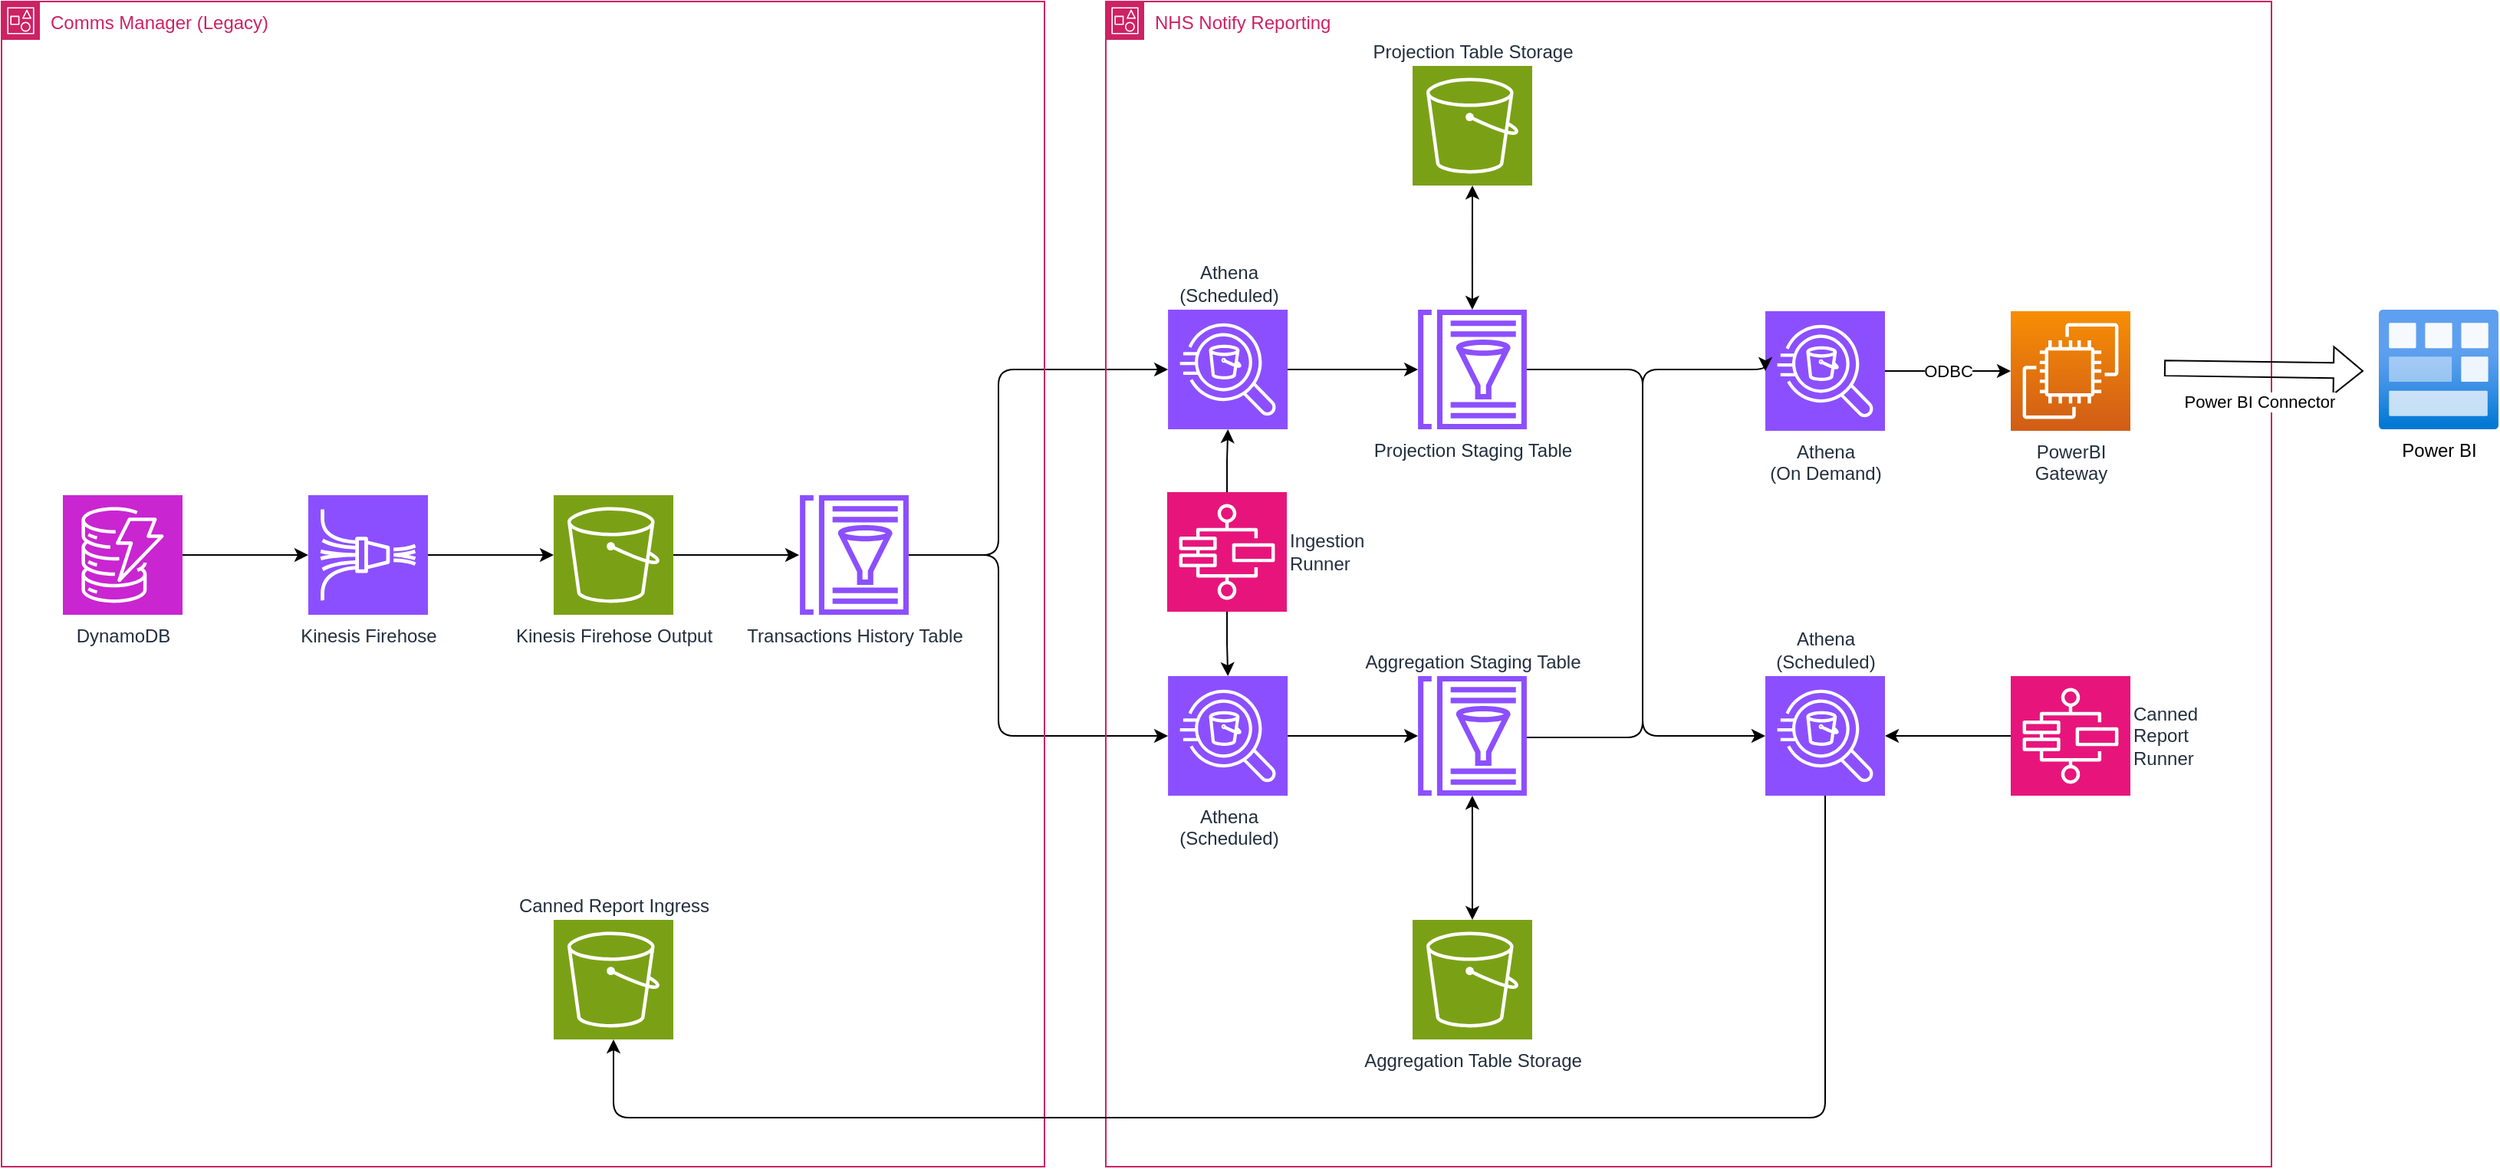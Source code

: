 <mxfile>
    <diagram id="UpHf40sUIT_qcrzRVZuM" name="Page-1">
        <mxGraphModel dx="1551" dy="1601" grid="1" gridSize="10" guides="1" tooltips="1" connect="1" arrows="1" fold="1" page="1" pageScale="1" pageWidth="850" pageHeight="1100" math="0" shadow="0">
            <root>
                <mxCell id="0"/>
                <mxCell id="1" parent="0"/>
                <mxCell id="2" style="edgeStyle=orthogonalEdgeStyle;rounded=0;orthogonalLoop=1;jettySize=auto;html=1;entryX=0;entryY=0.5;entryDx=0;entryDy=0;entryPerimeter=0;labelBackgroundColor=default;" parent="1" source="3" target="5" edge="1">
                    <mxGeometry relative="1" as="geometry"/>
                </mxCell>
                <mxCell id="3" value="DynamoDB" style="sketch=0;points=[[0,0,0],[0.25,0,0],[0.5,0,0],[0.75,0,0],[1,0,0],[0,1,0],[0.25,1,0],[0.5,1,0],[0.75,1,0],[1,1,0],[0,0.25,0],[0,0.5,0],[0,0.75,0],[1,0.25,0],[1,0.5,0],[1,0.75,0]];outlineConnect=0;fontColor=#232F3E;fillColor=#C925D1;strokeColor=#ffffff;dashed=0;verticalLabelPosition=bottom;verticalAlign=top;align=center;html=1;fontSize=12;fontStyle=0;aspect=fixed;shape=mxgraph.aws4.resourceIcon;resIcon=mxgraph.aws4.dynamodb;labelBackgroundColor=default;" parent="1" vertex="1">
                    <mxGeometry x="-440" y="242" width="78" height="78" as="geometry"/>
                </mxCell>
                <mxCell id="4" value="Kinesis Firehose Output" style="sketch=0;points=[[0,0,0],[0.25,0,0],[0.5,0,0],[0.75,0,0],[1,0,0],[0,1,0],[0.25,1,0],[0.5,1,0],[0.75,1,0],[1,1,0],[0,0.25,0],[0,0.5,0],[0,0.75,0],[1,0.25,0],[1,0.5,0],[1,0.75,0]];outlineConnect=0;fontColor=#232F3E;fillColor=#7AA116;strokeColor=#ffffff;dashed=0;verticalLabelPosition=bottom;verticalAlign=top;align=center;html=1;fontSize=12;fontStyle=0;aspect=fixed;shape=mxgraph.aws4.resourceIcon;resIcon=mxgraph.aws4.s3;labelBackgroundColor=default;" parent="1" vertex="1">
                    <mxGeometry x="-120" y="242" width="78" height="78" as="geometry"/>
                </mxCell>
                <mxCell id="5" value="Kinesis Firehose" style="sketch=0;points=[[0,0,0],[0.25,0,0],[0.5,0,0],[0.75,0,0],[1,0,0],[0,1,0],[0.25,1,0],[0.5,1,0],[0.75,1,0],[1,1,0],[0,0.25,0],[0,0.5,0],[0,0.75,0],[1,0.25,0],[1,0.5,0],[1,0.75,0]];outlineConnect=0;fontColor=#232F3E;fillColor=#8C4FFF;strokeColor=#ffffff;dashed=0;verticalLabelPosition=bottom;verticalAlign=top;align=center;html=1;fontSize=12;fontStyle=0;aspect=fixed;shape=mxgraph.aws4.resourceIcon;resIcon=mxgraph.aws4.kinesis_data_firehose;labelBackgroundColor=default;" parent="1" vertex="1">
                    <mxGeometry x="-280" y="242" width="78" height="78" as="geometry"/>
                </mxCell>
                <mxCell id="6" style="edgeStyle=orthogonalEdgeStyle;rounded=0;orthogonalLoop=1;jettySize=auto;html=1;entryX=0;entryY=0.5;entryDx=0;entryDy=0;entryPerimeter=0;labelBackgroundColor=default;" parent="1" source="5" target="4" edge="1">
                    <mxGeometry relative="1" as="geometry"/>
                </mxCell>
                <mxCell id="7" style="edgeStyle=orthogonalEdgeStyle;rounded=0;orthogonalLoop=1;jettySize=auto;html=1;entryX=0;entryY=0.5;entryDx=0;entryDy=0;entryPerimeter=0;labelBackgroundColor=default;" parent="1" source="4" edge="1">
                    <mxGeometry relative="1" as="geometry">
                        <mxPoint x="40" y="281" as="targetPoint"/>
                    </mxGeometry>
                </mxCell>
                <mxCell id="36" style="edgeStyle=orthogonalEdgeStyle;html=1;entryX=0;entryY=0.5;entryDx=0;entryDy=0;entryPerimeter=0;labelBackgroundColor=default;" parent="1" source="8" target="29" edge="1">
                    <mxGeometry relative="1" as="geometry">
                        <Array as="points">
                            <mxPoint x="170" y="281"/>
                            <mxPoint x="170" y="399"/>
                        </Array>
                    </mxGeometry>
                </mxCell>
                <mxCell id="53" style="edgeStyle=orthogonalEdgeStyle;html=1;entryX=0;entryY=0.5;entryDx=0;entryDy=0;entryPerimeter=0;labelBackgroundColor=default;" parent="1" source="8" target="28" edge="1">
                    <mxGeometry relative="1" as="geometry">
                        <Array as="points">
                            <mxPoint x="170" y="281"/>
                            <mxPoint x="170" y="160"/>
                        </Array>
                    </mxGeometry>
                </mxCell>
                <mxCell id="8" value="Transactions History Table" style="sketch=0;outlineConnect=0;fontColor=#232F3E;gradientColor=none;fillColor=#8C4FFF;strokeColor=none;dashed=0;verticalLabelPosition=bottom;verticalAlign=top;align=center;html=1;fontSize=12;fontStyle=0;aspect=fixed;pointerEvents=1;shape=mxgraph.aws4.glue_data_catalog;labelBackgroundColor=default;" parent="1" vertex="1">
                    <mxGeometry x="40" y="242" width="72" height="78" as="geometry"/>
                </mxCell>
                <mxCell id="33" value="Comms Manager (Legacy)" style="points=[[0,0],[0.25,0],[0.5,0],[0.75,0],[1,0],[1,0.25],[1,0.5],[1,0.75],[1,1],[0.75,1],[0.5,1],[0.25,1],[0,1],[0,0.75],[0,0.5],[0,0.25]];outlineConnect=0;gradientColor=none;html=1;whiteSpace=wrap;fontSize=12;fontStyle=0;container=1;pointerEvents=0;collapsible=0;recursiveResize=0;shape=mxgraph.aws4.group;grIcon=mxgraph.aws4.group_account;strokeColor=#CD2264;fillColor=none;verticalAlign=top;align=left;spacingLeft=30;fontColor=#CD2264;dashed=0;labelBackgroundColor=default;" parent="1" vertex="1">
                    <mxGeometry x="-480" y="-80" width="680" height="760" as="geometry"/>
                </mxCell>
                <mxCell id="62" value="Canned Report Ingress" style="sketch=0;points=[[0,0,0],[0.25,0,0],[0.5,0,0],[0.75,0,0],[1,0,0],[0,1,0],[0.25,1,0],[0.5,1,0],[0.75,1,0],[1,1,0],[0,0.25,0],[0,0.5,0],[0,0.75,0],[1,0.25,0],[1,0.5,0],[1,0.75,0]];outlineConnect=0;fontColor=#232F3E;fillColor=#7AA116;strokeColor=#ffffff;dashed=0;verticalLabelPosition=top;verticalAlign=bottom;align=center;html=1;fontSize=12;fontStyle=0;aspect=fixed;shape=mxgraph.aws4.resourceIcon;resIcon=mxgraph.aws4.s3;labelBackgroundColor=default;labelPosition=center;" vertex="1" parent="33">
                    <mxGeometry x="360" y="599" width="78" height="78" as="geometry"/>
                </mxCell>
                <mxCell id="11" value="Projection Table Storage" style="sketch=0;points=[[0,0,0],[0.25,0,0],[0.5,0,0],[0.75,0,0],[1,0,0],[0,1,0],[0.25,1,0],[0.5,1,0],[0.75,1,0],[1,1,0],[0,0.25,0],[0,0.5,0],[0,0.75,0],[1,0.25,0],[1,0.5,0],[1,0.75,0]];outlineConnect=0;fontColor=#232F3E;fillColor=#7AA116;strokeColor=#ffffff;dashed=0;verticalLabelPosition=top;verticalAlign=bottom;align=center;html=1;fontSize=12;fontStyle=0;aspect=fixed;shape=mxgraph.aws4.resourceIcon;resIcon=mxgraph.aws4.s3;labelPosition=center;labelBackgroundColor=default;" parent="1" vertex="1">
                    <mxGeometry x="440.0" y="-38" width="78" height="78" as="geometry"/>
                </mxCell>
                <mxCell id="28" value="Athena&lt;br&gt;(Scheduled)" style="sketch=0;points=[[0,0,0],[0.25,0,0],[0.5,0,0],[0.75,0,0],[1,0,0],[0,1,0],[0.25,1,0],[0.5,1,0],[0.75,1,0],[1,1,0],[0,0.25,0],[0,0.5,0],[0,0.75,0],[1,0.25,0],[1,0.5,0],[1,0.75,0]];outlineConnect=0;fontColor=#232F3E;fillColor=#8C4FFF;strokeColor=#ffffff;dashed=0;verticalLabelPosition=top;verticalAlign=bottom;align=center;html=1;fontSize=12;fontStyle=0;aspect=fixed;shape=mxgraph.aws4.resourceIcon;resIcon=mxgraph.aws4.athena;labelPosition=center;labelBackgroundColor=default;" parent="1" vertex="1">
                    <mxGeometry x="280.55" y="121" width="78" height="78" as="geometry"/>
                </mxCell>
                <mxCell id="30" style="edgeStyle=orthogonalEdgeStyle;rounded=0;orthogonalLoop=1;jettySize=auto;html=1;labelBackgroundColor=default;" parent="1" source="32" target="28" edge="1">
                    <mxGeometry relative="1" as="geometry"/>
                </mxCell>
                <mxCell id="32" value="Ingestion&lt;br&gt;Runner" style="sketch=0;points=[[0,0,0],[0.25,0,0],[0.5,0,0],[0.75,0,0],[1,0,0],[0,1,0],[0.25,1,0],[0.5,1,0],[0.75,1,0],[1,1,0],[0,0.25,0],[0,0.5,0],[0,0.75,0],[1,0.25,0],[1,0.5,0],[1,0.75,0]];outlineConnect=0;fontColor=#232F3E;fillColor=#E7157B;strokeColor=#ffffff;dashed=0;verticalLabelPosition=middle;verticalAlign=middle;align=left;html=1;fontSize=12;fontStyle=0;aspect=fixed;shape=mxgraph.aws4.resourceIcon;resIcon=mxgraph.aws4.step_functions;labelPosition=right;labelBackgroundColor=default;" parent="1" vertex="1">
                    <mxGeometry x="280" y="240" width="78" height="78" as="geometry"/>
                </mxCell>
                <mxCell id="34" value="NHS Notify Reporting" style="points=[[0,0],[0.25,0],[0.5,0],[0.75,0],[1,0],[1,0.25],[1,0.5],[1,0.75],[1,1],[0.75,1],[0.5,1],[0.25,1],[0,1],[0,0.75],[0,0.5],[0,0.25]];outlineConnect=0;gradientColor=none;html=1;whiteSpace=wrap;fontSize=12;fontStyle=0;container=1;pointerEvents=0;collapsible=0;recursiveResize=0;shape=mxgraph.aws4.group;grIcon=mxgraph.aws4.group_account;strokeColor=#CD2264;fillColor=none;verticalAlign=top;align=left;spacingLeft=30;fontColor=#CD2264;dashed=0;labelBackgroundColor=default;" parent="1" vertex="1">
                    <mxGeometry x="240" y="-80" width="760" height="760" as="geometry"/>
                </mxCell>
                <mxCell id="63" value="Athena&lt;br&gt;(Scheduled)" style="sketch=0;points=[[0,0,0],[0.25,0,0],[0.5,0,0],[0.75,0,0],[1,0,0],[0,1,0],[0.25,1,0],[0.5,1,0],[0.75,1,0],[1,1,0],[0,0.25,0],[0,0.5,0],[0,0.75,0],[1,0.25,0],[1,0.5,0],[1,0.75,0]];outlineConnect=0;fontColor=#232F3E;fillColor=#8C4FFF;strokeColor=#ffffff;dashed=0;verticalLabelPosition=top;verticalAlign=bottom;align=center;html=1;fontSize=12;fontStyle=0;aspect=fixed;shape=mxgraph.aws4.resourceIcon;resIcon=mxgraph.aws4.athena;labelPosition=center;labelBackgroundColor=default;" vertex="1" parent="34">
                    <mxGeometry x="430" y="440" width="78" height="78" as="geometry"/>
                </mxCell>
                <mxCell id="69" style="edgeStyle=none;html=1;" edge="1" parent="34" source="66" target="63">
                    <mxGeometry relative="1" as="geometry"/>
                </mxCell>
                <mxCell id="66" value="Canned&lt;br&gt;Report&lt;br&gt;Runner" style="sketch=0;points=[[0,0,0],[0.25,0,0],[0.5,0,0],[0.75,0,0],[1,0,0],[0,1,0],[0.25,1,0],[0.5,1,0],[0.75,1,0],[1,1,0],[0,0.25,0],[0,0.5,0],[0,0.75,0],[1,0.25,0],[1,0.5,0],[1,0.75,0]];outlineConnect=0;fontColor=#232F3E;fillColor=#E7157B;strokeColor=#ffffff;dashed=0;verticalLabelPosition=middle;verticalAlign=middle;align=left;html=1;fontSize=12;fontStyle=0;aspect=fixed;shape=mxgraph.aws4.resourceIcon;resIcon=mxgraph.aws4.step_functions;labelPosition=right;labelBackgroundColor=default;" vertex="1" parent="34">
                    <mxGeometry x="590" y="440" width="78" height="78" as="geometry"/>
                </mxCell>
                <mxCell id="21" value="Athena&lt;br&gt;(On Demand)" style="sketch=0;points=[[0,0,0],[0.25,0,0],[0.5,0,0],[0.75,0,0],[1,0,0],[0,1,0],[0.25,1,0],[0.5,1,0],[0.75,1,0],[1,1,0],[0,0.25,0],[0,0.5,0],[0,0.75,0],[1,0.25,0],[1,0.5,0],[1,0.75,0]];outlineConnect=0;fontColor=#232F3E;fillColor=#8C4FFF;strokeColor=#ffffff;dashed=0;verticalLabelPosition=bottom;verticalAlign=top;align=center;html=1;fontSize=12;fontStyle=0;aspect=fixed;shape=mxgraph.aws4.resourceIcon;resIcon=mxgraph.aws4.athena;labelPosition=center;labelBackgroundColor=default;" parent="34" vertex="1">
                    <mxGeometry x="430" y="202" width="78" height="78" as="geometry"/>
                </mxCell>
                <mxCell id="46" value="ODBC" style="edgeStyle=orthogonalEdgeStyle;html=1;labelBackgroundColor=default;" parent="34" source="21" target="45" edge="1">
                    <mxGeometry relative="1" as="geometry"/>
                </mxCell>
                <mxCell id="45" value="PowerBI&lt;br&gt;Gateway" style="sketch=0;points=[[0,0,0],[0.25,0,0],[0.5,0,0],[0.75,0,0],[1,0,0],[0,1,0],[0.25,1,0],[0.5,1,0],[0.75,1,0],[1,1,0],[0,0.25,0],[0,0.5,0],[0,0.75,0],[1,0.25,0],[1,0.5,0],[1,0.75,0]];outlineConnect=0;fontColor=#232F3E;gradientColor=#F78E04;gradientDirection=north;fillColor=#D05C17;strokeColor=#ffffff;dashed=0;verticalLabelPosition=bottom;verticalAlign=top;align=center;html=1;fontSize=12;fontStyle=0;aspect=fixed;shape=mxgraph.aws4.resourceIcon;resIcon=mxgraph.aws4.ec2;labelBackgroundColor=default;" parent="34" vertex="1">
                    <mxGeometry x="590" y="202" width="78" height="78" as="geometry"/>
                </mxCell>
                <mxCell id="14" value="" style="shape=flexArrow;endArrow=classic;html=1;rounded=0;labelBackgroundColor=default;" parent="34" edge="1">
                    <mxGeometry width="50" height="50" relative="1" as="geometry">
                        <mxPoint x="690" y="239.06" as="sourcePoint"/>
                        <mxPoint x="820" y="240.94" as="targetPoint"/>
                    </mxGeometry>
                </mxCell>
                <mxCell id="15" value="Power BI Connector" style="edgeLabel;html=1;align=center;verticalAlign=middle;resizable=0;points=[];labelBackgroundColor=default;" parent="14" vertex="1" connectable="0">
                    <mxGeometry x="-0.175" y="-4" relative="1" as="geometry">
                        <mxPoint x="8" y="17" as="offset"/>
                    </mxGeometry>
                </mxCell>
                <mxCell id="60" value="Power BI" style="aspect=fixed;html=1;points=[];align=center;image;fontSize=12;image=img/lib/azure2/general/Module.svg;labelBackgroundColor=default;" parent="34" vertex="1">
                    <mxGeometry x="830" y="201" width="78" height="78" as="geometry"/>
                </mxCell>
                <mxCell id="31" style="edgeStyle=orthogonalEdgeStyle;rounded=0;orthogonalLoop=1;jettySize=auto;html=1;labelBackgroundColor=default;" parent="1" source="32" target="29" edge="1">
                    <mxGeometry relative="1" as="geometry"/>
                </mxCell>
                <mxCell id="52" style="edgeStyle=orthogonalEdgeStyle;html=1;labelBackgroundColor=default;" parent="1" source="28" target="13" edge="1">
                    <mxGeometry relative="1" as="geometry"/>
                </mxCell>
                <mxCell id="57" style="edgeStyle=orthogonalEdgeStyle;html=1;startArrow=classic;startFill=1;labelBackgroundColor=default;" parent="1" source="13" target="11" edge="1">
                    <mxGeometry relative="1" as="geometry"/>
                </mxCell>
                <mxCell id="13" value="Projection Staging Table" style="sketch=0;outlineConnect=0;fontColor=#232F3E;gradientColor=none;fillColor=#8C4FFF;strokeColor=none;dashed=0;verticalLabelPosition=bottom;verticalAlign=top;align=center;html=1;fontSize=12;fontStyle=0;aspect=fixed;pointerEvents=1;shape=mxgraph.aws4.glue_data_catalog;labelBackgroundColor=default;" parent="1" vertex="1">
                    <mxGeometry x="443.0" y="121" width="72" height="78" as="geometry"/>
                </mxCell>
                <mxCell id="20" value="Aggregation Staging Table" style="sketch=0;outlineConnect=0;fontColor=#232F3E;gradientColor=none;fillColor=#8C4FFF;strokeColor=none;dashed=0;verticalLabelPosition=top;verticalAlign=bottom;align=center;html=1;fontSize=12;fontStyle=0;aspect=fixed;pointerEvents=1;shape=mxgraph.aws4.glue_data_catalog;labelPosition=center;labelBackgroundColor=default;" parent="1" vertex="1">
                    <mxGeometry x="443" y="360" width="72" height="78" as="geometry"/>
                </mxCell>
                <mxCell id="54" style="edgeStyle=orthogonalEdgeStyle;html=1;startArrow=classic;startFill=1;labelBackgroundColor=default;" parent="1" source="20" target="17" edge="1">
                    <mxGeometry relative="1" as="geometry"/>
                </mxCell>
                <mxCell id="51" style="edgeStyle=orthogonalEdgeStyle;html=1;labelBackgroundColor=default;" parent="1" source="29" target="20" edge="1">
                    <mxGeometry relative="1" as="geometry"/>
                </mxCell>
                <mxCell id="17" value="Aggregation Table Storage" style="sketch=0;points=[[0,0,0],[0.25,0,0],[0.5,0,0],[0.75,0,0],[1,0,0],[0,1,0],[0.25,1,0],[0.5,1,0],[0.75,1,0],[1,1,0],[0,0.25,0],[0,0.5,0],[0,0.75,0],[1,0.25,0],[1,0.5,0],[1,0.75,0]];outlineConnect=0;fontColor=#232F3E;fillColor=#7AA116;strokeColor=#ffffff;dashed=0;verticalLabelPosition=bottom;verticalAlign=top;align=center;html=1;fontSize=12;fontStyle=0;aspect=fixed;shape=mxgraph.aws4.resourceIcon;resIcon=mxgraph.aws4.s3;labelBackgroundColor=default;" parent="1" vertex="1">
                    <mxGeometry x="440" y="519" width="78" height="78" as="geometry"/>
                </mxCell>
                <mxCell id="29" value="Athena&lt;br&gt;(Scheduled)" style="sketch=0;points=[[0,0,0],[0.25,0,0],[0.5,0,0],[0.75,0,0],[1,0,0],[0,1,0],[0.25,1,0],[0.5,1,0],[0.75,1,0],[1,1,0],[0,0.25,0],[0,0.5,0],[0,0.75,0],[1,0.25,0],[1,0.5,0],[1,0.75,0]];outlineConnect=0;fontColor=#232F3E;fillColor=#8C4FFF;strokeColor=#ffffff;dashed=0;verticalLabelPosition=bottom;verticalAlign=top;align=center;html=1;fontSize=12;fontStyle=0;aspect=fixed;shape=mxgraph.aws4.resourceIcon;resIcon=mxgraph.aws4.athena;labelBackgroundColor=default;" parent="1" vertex="1">
                    <mxGeometry x="280.55" y="360" width="78" height="78" as="geometry"/>
                </mxCell>
                <mxCell id="73" style="edgeStyle=orthogonalEdgeStyle;html=1;entryX=0.5;entryY=1;entryDx=0;entryDy=0;entryPerimeter=0;labelBackgroundColor=default;exitX=0.5;exitY=1;exitDx=0;exitDy=0;exitPerimeter=0;" edge="1" parent="1" source="63" target="62">
                    <mxGeometry relative="1" as="geometry">
                        <Array as="points">
                            <mxPoint x="709" y="648"/>
                            <mxPoint x="-81" y="648"/>
                        </Array>
                        <mxPoint x="700.005" y="530.001" as="sourcePoint"/>
                        <mxPoint x="869.1" y="647.91" as="targetPoint"/>
                    </mxGeometry>
                </mxCell>
                <mxCell id="77" style="edgeStyle=orthogonalEdgeStyle;html=1;entryX=0;entryY=0.5;entryDx=0;entryDy=0;entryPerimeter=0;labelBackgroundColor=default;" edge="1" parent="1" source="20" target="21">
                    <mxGeometry relative="1" as="geometry">
                        <Array as="points">
                            <mxPoint x="590" y="400"/>
                            <mxPoint x="590" y="160"/>
                            <mxPoint x="670" y="160"/>
                        </Array>
                        <mxPoint x="535.455" y="381" as="sourcePoint"/>
                        <mxPoint x="704.55" y="260" as="targetPoint"/>
                    </mxGeometry>
                </mxCell>
                <mxCell id="78" style="edgeStyle=orthogonalEdgeStyle;html=1;entryX=0;entryY=0.5;entryDx=0;entryDy=0;entryPerimeter=0;labelBackgroundColor=default;" edge="1" parent="1" source="13" target="63">
                    <mxGeometry relative="1" as="geometry">
                        <Array as="points">
                            <mxPoint x="590" y="160"/>
                            <mxPoint x="590" y="399"/>
                        </Array>
                        <mxPoint x="524.455" y="391" as="sourcePoint"/>
                        <mxPoint x="680" y="190.5" as="targetPoint"/>
                    </mxGeometry>
                </mxCell>
            </root>
        </mxGraphModel>
    </diagram>
</mxfile>